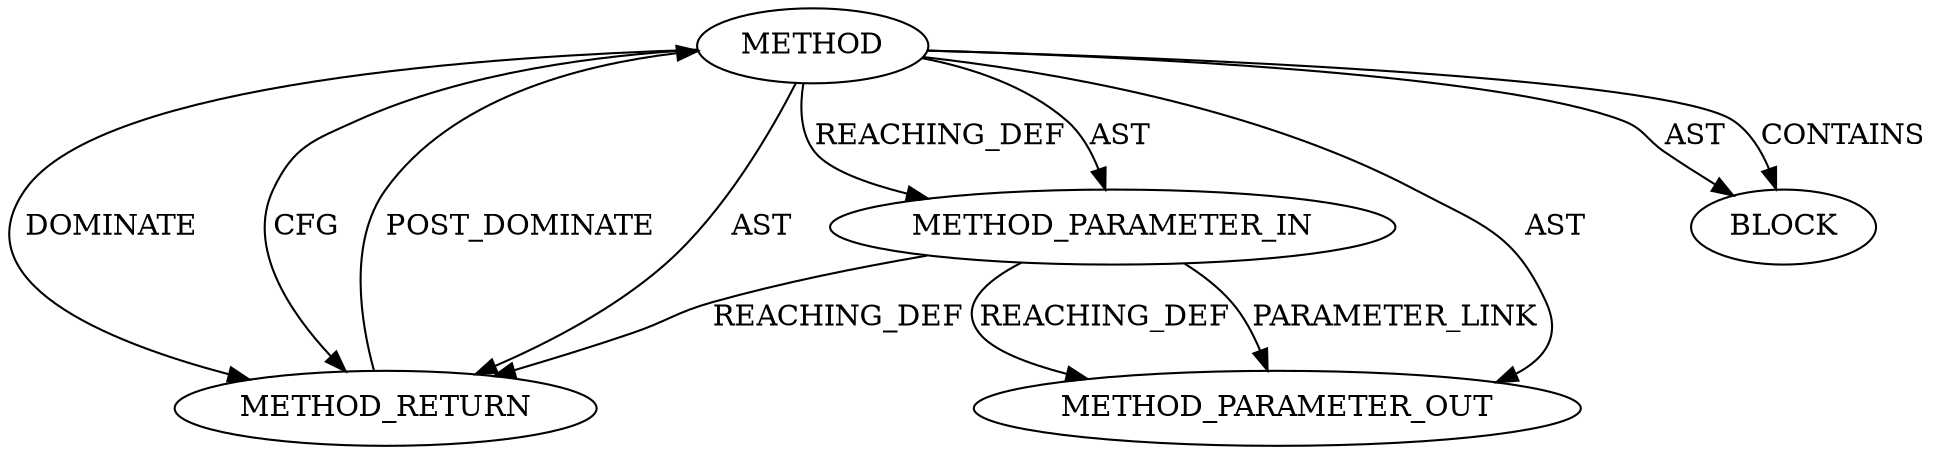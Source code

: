 digraph {
  13602 [label=METHOD_PARAMETER_OUT ORDER=1 CODE="p1" IS_VARIADIC=false TYPE_FULL_NAME="ANY" EVALUATION_STRATEGY="BY_VALUE" INDEX=1 NAME="p1"]
  12951 [label=METHOD_RETURN ORDER=2 CODE="RET" TYPE_FULL_NAME="ANY" EVALUATION_STRATEGY="BY_VALUE"]
  12948 [label=METHOD AST_PARENT_TYPE="NAMESPACE_BLOCK" AST_PARENT_FULL_NAME="<global>" ORDER=0 CODE="<empty>" FULL_NAME="ceph_con_get_out_msg" IS_EXTERNAL=true FILENAME="<empty>" SIGNATURE="" NAME="ceph_con_get_out_msg"]
  12949 [label=METHOD_PARAMETER_IN ORDER=1 CODE="p1" IS_VARIADIC=false TYPE_FULL_NAME="ANY" EVALUATION_STRATEGY="BY_VALUE" INDEX=1 NAME="p1"]
  12950 [label=BLOCK ORDER=1 ARGUMENT_INDEX=1 CODE="<empty>" TYPE_FULL_NAME="ANY"]
  12948 -> 12950 [label=CONTAINS ]
  12949 -> 12951 [label=REACHING_DEF VARIABLE="p1"]
  12948 -> 12951 [label=DOMINATE ]
  12948 -> 12951 [label=CFG ]
  12948 -> 12951 [label=AST ]
  12948 -> 12950 [label=AST ]
  12949 -> 13602 [label=REACHING_DEF VARIABLE="p1"]
  12951 -> 12948 [label=POST_DOMINATE ]
  12948 -> 12949 [label=REACHING_DEF VARIABLE=""]
  12948 -> 12949 [label=AST ]
  12949 -> 13602 [label=PARAMETER_LINK ]
  12948 -> 13602 [label=AST ]
}
